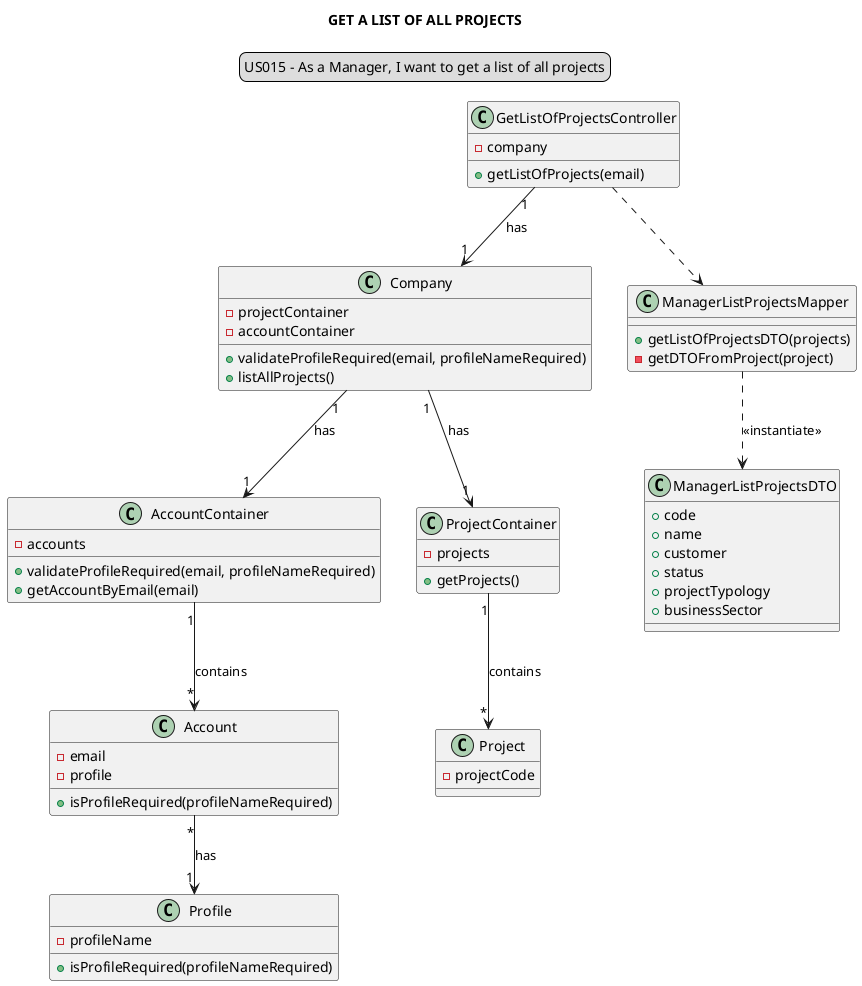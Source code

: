 @startuml


title GET A LIST OF ALL PROJECTS
skinparam sequenceMessageAlign center
legend top
US015 - As a Manager, I want to get a list of all projects
end legend

class "GetListOfProjectsController" {
-company
+getListOfProjects(email)
}

class "Company"{
-projectContainer
-accountContainer
+validateProfileRequired(email, profileNameRequired)
+listAllProjects()
}

class "AccountContainer"{
-accounts
+validateProfileRequired(email, profileNameRequired)
+getAccountByEmail(email)
}

class "Account"{
-email
-profile
+isProfileRequired(profileNameRequired)
}

class Profile{
-profileName
+isProfileRequired(profileNameRequired)
}

class "ProjectContainer"{
-projects
+getProjects()
}

class "Project"{
-projectCode
}

class "ManagerListProjectsMapper"{
+getListOfProjectsDTO(projects)
-getDTOFromProject(project)
}

class "ManagerListProjectsDTO" {
+code
+name
+customer
+status
+projectTypology
+businessSector
}

"GetListOfProjectsController" "1"-->"1" "Company": has
"GetListOfProjectsController" ..> "ManagerListProjectsMapper"
"Company" "1"-->"1" "ProjectContainer": has
"Company" "1"-->"1" "AccountContainer": has
"AccountContainer" "1"-->"*" Account: contains
"ProjectContainer" "1"-->"*" Project: contains
"Account" "*"-->"1" "Profile" : has
"ManagerListProjectsMapper" ..> "ManagerListProjectsDTO": <<instantiate>>

/'Usage relationship'/
/'https://www.ibm.com/docs/en/rational-soft-arch/9.7.0?topic=diagrams-dependency-relationships'/

/'Creation relationship'/
/'https://www.ibm.com/docs/en/rational-soft-arch/9.7.0?topic=diagrams-instantiation-relationships'/
@enduml